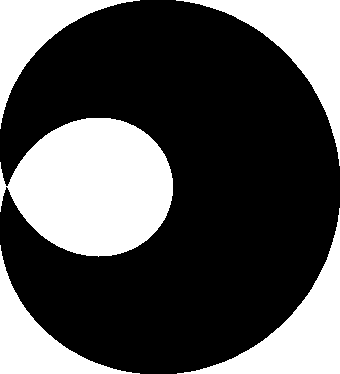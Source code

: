 size(6cm,0);

//Return Circle AB diameter
path circle(pair A, pair B)
{
  return shift(midpoint(A--B))*scale(abs(A-B)/2)*unitcircle;
}

pair A=(0,0), B=(1,0), C=(2,0);
path cleAB=circle(A,B);
path cleAC=circle(A,C);

for(real t=0; t<length(cleAB); t+=0.01)
  fill(circle(point(cleAB,t),point(cleAC,t)));
